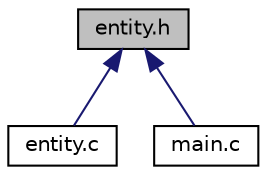 digraph "entity.h"
{
 // LATEX_PDF_SIZE
  edge [fontname="Helvetica",fontsize="10",labelfontname="Helvetica",labelfontsize="10"];
  node [fontname="Helvetica",fontsize="10",shape=record];
  Node1 [label="entity.h",height=0.2,width=0.4,color="black", fillcolor="grey75", style="filled", fontcolor="black",tooltip="This header file defines the Entity struct and related functions."];
  Node1 -> Node2 [dir="back",color="midnightblue",fontsize="10",style="solid",fontname="Helvetica"];
  Node2 [label="entity.c",height=0.2,width=0.4,color="black", fillcolor="white", style="filled",URL="$entity_8c.html",tooltip="Implementation of the Entity struct and related functions."];
  Node1 -> Node3 [dir="back",color="midnightblue",fontsize="10",style="solid",fontname="Helvetica"];
  Node3 [label="main.c",height=0.2,width=0.4,color="black", fillcolor="white", style="filled",URL="$main_8c.html",tooltip=" "];
}
